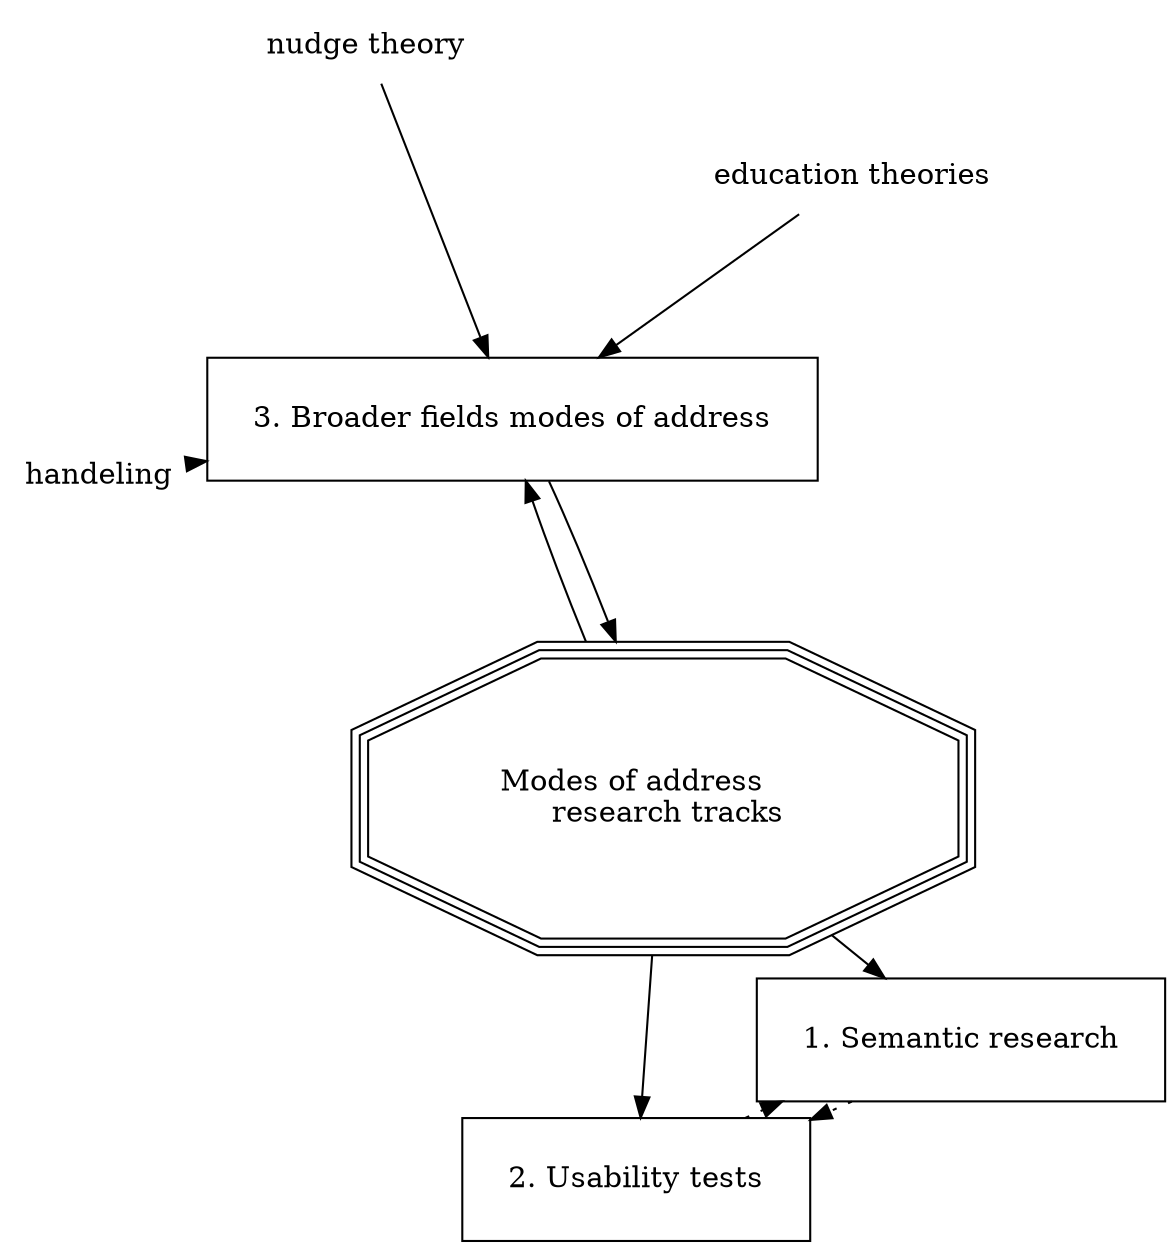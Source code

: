 digraph modes_of_address{
overlap = false
layout = neato
a -> b
a -> c
a -> d
a [margin=0.4, shape=tripleoctagon, label="Modes of address\l research tracks"]
b [shape=box, margin=0.3, label="1. Semantic research"]
c [shape=box, margin=0.3, label="2. Usability tests"]
d [shape=box, margin=0.3, label="3. Broader fields modes of address"]
b -> c -> b [style=dotted]
d -> a
e -> d
f -> d
g -> d
e [shape=none, label="education theories"]
f [shape=none, label="nudge theory"]
g [shape=none, label="handeling"]
}
